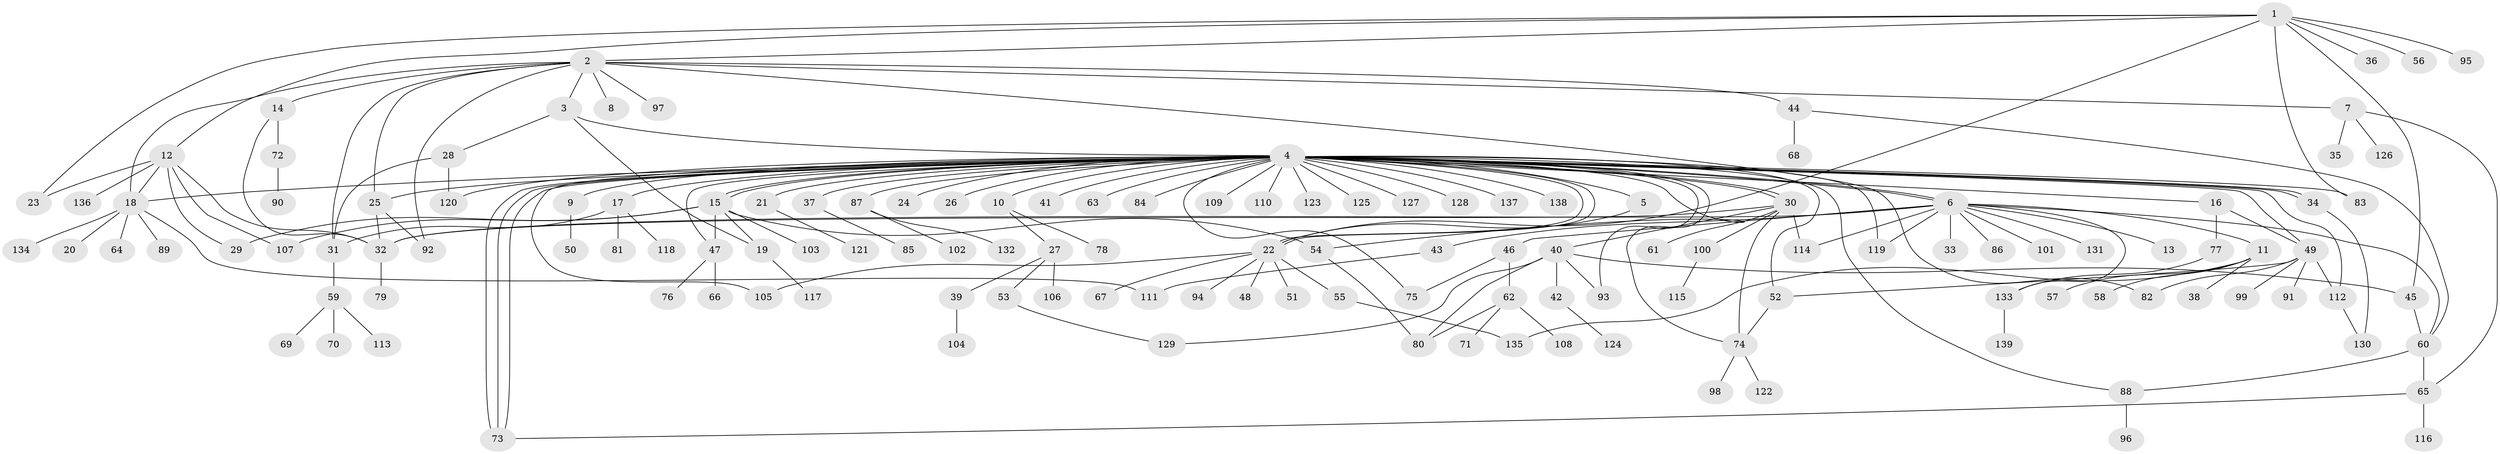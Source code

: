 // coarse degree distribution, {4: 0.07142857142857142, 9: 0.014285714285714285, 5: 0.08571428571428572, 21: 0.014285714285714285, 8: 0.014285714285714285, 13: 0.014285714285714285, 3: 0.17142857142857143, 1: 0.37142857142857144, 2: 0.2, 7: 0.014285714285714285, 6: 0.02857142857142857}
// Generated by graph-tools (version 1.1) at 2025/50/03/04/25 22:50:19]
// undirected, 139 vertices, 189 edges
graph export_dot {
  node [color=gray90,style=filled];
  1;
  2;
  3;
  4;
  5;
  6;
  7;
  8;
  9;
  10;
  11;
  12;
  13;
  14;
  15;
  16;
  17;
  18;
  19;
  20;
  21;
  22;
  23;
  24;
  25;
  26;
  27;
  28;
  29;
  30;
  31;
  32;
  33;
  34;
  35;
  36;
  37;
  38;
  39;
  40;
  41;
  42;
  43;
  44;
  45;
  46;
  47;
  48;
  49;
  50;
  51;
  52;
  53;
  54;
  55;
  56;
  57;
  58;
  59;
  60;
  61;
  62;
  63;
  64;
  65;
  66;
  67;
  68;
  69;
  70;
  71;
  72;
  73;
  74;
  75;
  76;
  77;
  78;
  79;
  80;
  81;
  82;
  83;
  84;
  85;
  86;
  87;
  88;
  89;
  90;
  91;
  92;
  93;
  94;
  95;
  96;
  97;
  98;
  99;
  100;
  101;
  102;
  103;
  104;
  105;
  106;
  107;
  108;
  109;
  110;
  111;
  112;
  113;
  114;
  115;
  116;
  117;
  118;
  119;
  120;
  121;
  122;
  123;
  124;
  125;
  126;
  127;
  128;
  129;
  130;
  131;
  132;
  133;
  134;
  135;
  136;
  137;
  138;
  139;
  1 -- 2;
  1 -- 12;
  1 -- 22;
  1 -- 23;
  1 -- 36;
  1 -- 45;
  1 -- 56;
  1 -- 83;
  1 -- 95;
  2 -- 3;
  2 -- 7;
  2 -- 8;
  2 -- 14;
  2 -- 18;
  2 -- 25;
  2 -- 31;
  2 -- 44;
  2 -- 82;
  2 -- 92;
  2 -- 97;
  3 -- 4;
  3 -- 19;
  3 -- 28;
  4 -- 5;
  4 -- 6;
  4 -- 6;
  4 -- 9;
  4 -- 10;
  4 -- 15;
  4 -- 15;
  4 -- 16;
  4 -- 17;
  4 -- 18;
  4 -- 21;
  4 -- 22;
  4 -- 22;
  4 -- 24;
  4 -- 25;
  4 -- 26;
  4 -- 30;
  4 -- 30;
  4 -- 34;
  4 -- 34;
  4 -- 37;
  4 -- 41;
  4 -- 47;
  4 -- 49;
  4 -- 52;
  4 -- 54;
  4 -- 63;
  4 -- 73;
  4 -- 73;
  4 -- 73;
  4 -- 74;
  4 -- 75;
  4 -- 83;
  4 -- 84;
  4 -- 87;
  4 -- 88;
  4 -- 93;
  4 -- 105;
  4 -- 109;
  4 -- 110;
  4 -- 112;
  4 -- 119;
  4 -- 120;
  4 -- 123;
  4 -- 125;
  4 -- 127;
  4 -- 128;
  4 -- 137;
  4 -- 138;
  5 -- 22;
  6 -- 11;
  6 -- 13;
  6 -- 32;
  6 -- 33;
  6 -- 43;
  6 -- 46;
  6 -- 60;
  6 -- 86;
  6 -- 101;
  6 -- 114;
  6 -- 119;
  6 -- 131;
  6 -- 133;
  7 -- 35;
  7 -- 65;
  7 -- 126;
  9 -- 50;
  10 -- 27;
  10 -- 78;
  11 -- 38;
  11 -- 57;
  11 -- 58;
  11 -- 135;
  12 -- 18;
  12 -- 23;
  12 -- 29;
  12 -- 32;
  12 -- 107;
  12 -- 136;
  14 -- 32;
  14 -- 72;
  15 -- 19;
  15 -- 29;
  15 -- 47;
  15 -- 54;
  15 -- 103;
  15 -- 107;
  16 -- 49;
  16 -- 77;
  17 -- 31;
  17 -- 81;
  17 -- 118;
  18 -- 20;
  18 -- 64;
  18 -- 89;
  18 -- 111;
  18 -- 134;
  19 -- 117;
  21 -- 121;
  22 -- 48;
  22 -- 51;
  22 -- 55;
  22 -- 67;
  22 -- 94;
  22 -- 105;
  25 -- 32;
  25 -- 92;
  27 -- 39;
  27 -- 53;
  27 -- 106;
  28 -- 31;
  28 -- 120;
  30 -- 32;
  30 -- 40;
  30 -- 61;
  30 -- 74;
  30 -- 100;
  30 -- 114;
  31 -- 59;
  32 -- 79;
  34 -- 130;
  37 -- 85;
  39 -- 104;
  40 -- 42;
  40 -- 45;
  40 -- 80;
  40 -- 93;
  40 -- 129;
  42 -- 124;
  43 -- 111;
  44 -- 60;
  44 -- 68;
  45 -- 60;
  46 -- 62;
  46 -- 75;
  47 -- 66;
  47 -- 76;
  49 -- 52;
  49 -- 82;
  49 -- 91;
  49 -- 99;
  49 -- 112;
  52 -- 74;
  53 -- 129;
  54 -- 80;
  55 -- 135;
  59 -- 69;
  59 -- 70;
  59 -- 113;
  60 -- 65;
  60 -- 88;
  62 -- 71;
  62 -- 80;
  62 -- 108;
  65 -- 73;
  65 -- 116;
  72 -- 90;
  74 -- 98;
  74 -- 122;
  77 -- 133;
  87 -- 102;
  87 -- 132;
  88 -- 96;
  100 -- 115;
  112 -- 130;
  133 -- 139;
}
